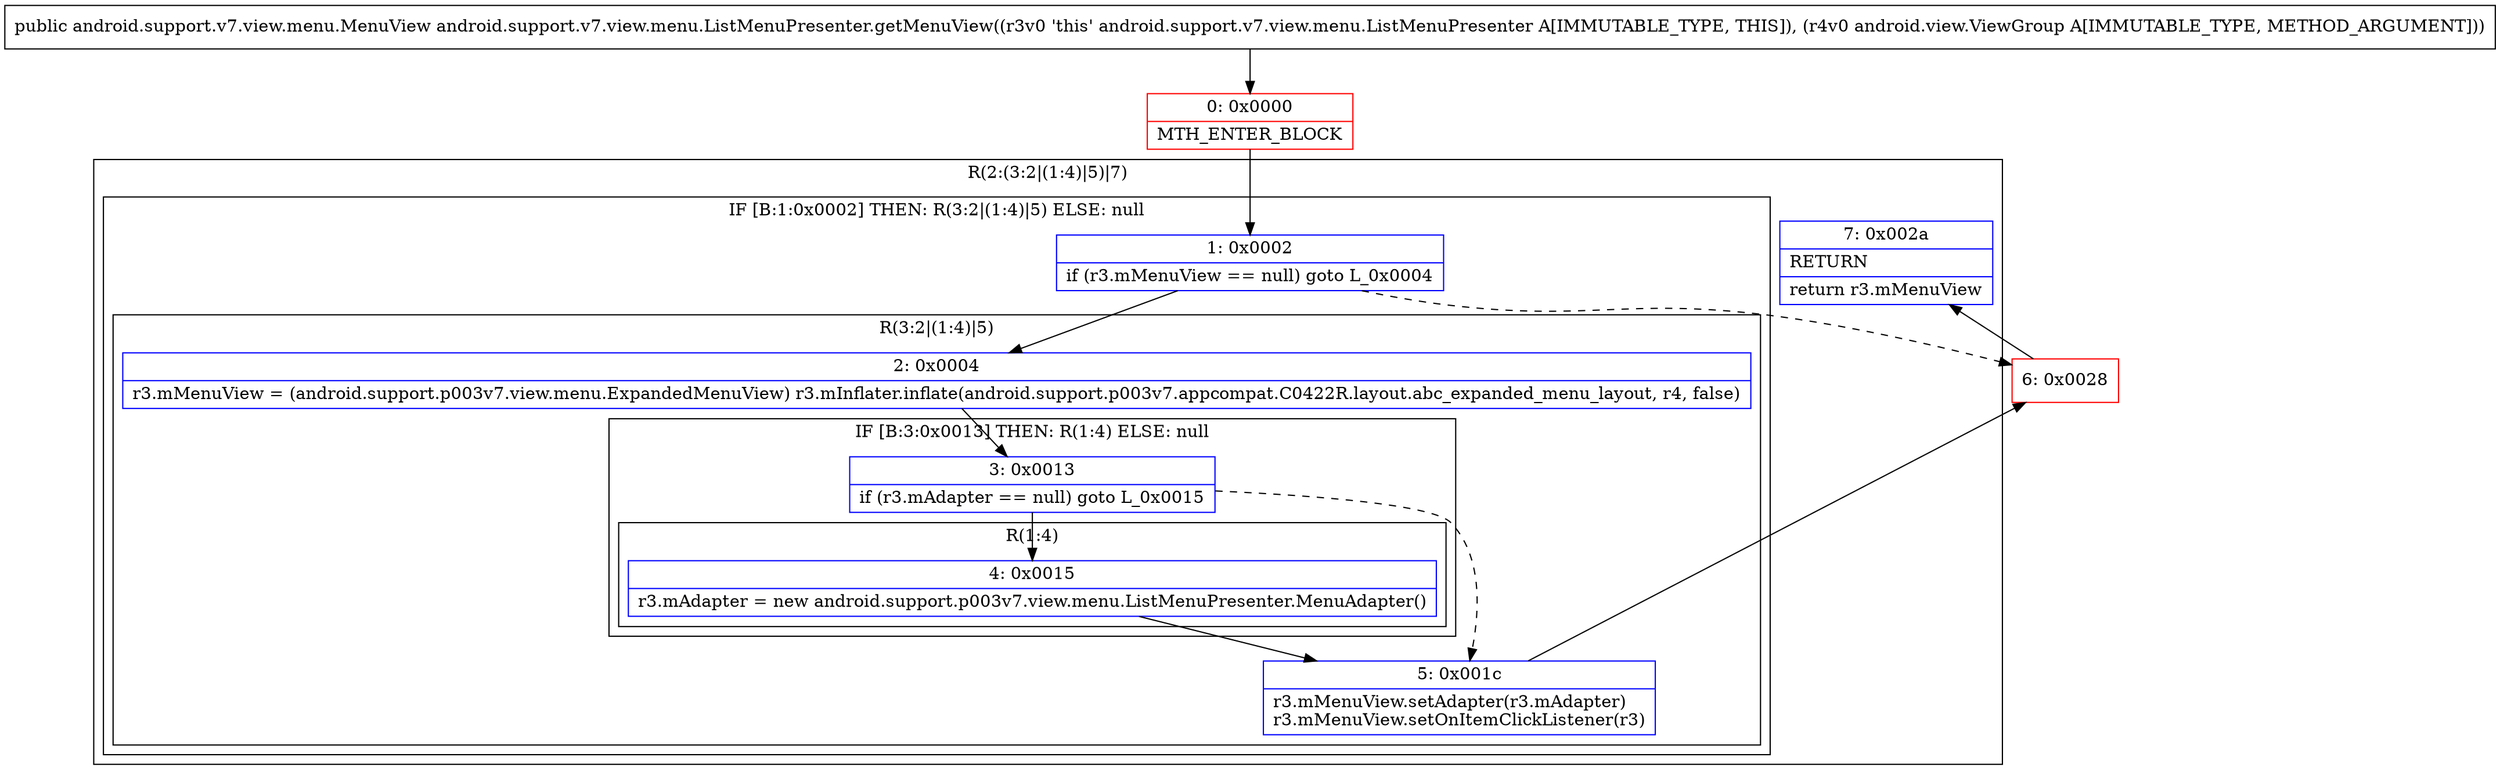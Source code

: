 digraph "CFG forandroid.support.v7.view.menu.ListMenuPresenter.getMenuView(Landroid\/view\/ViewGroup;)Landroid\/support\/v7\/view\/menu\/MenuView;" {
subgraph cluster_Region_519923822 {
label = "R(2:(3:2|(1:4)|5)|7)";
node [shape=record,color=blue];
subgraph cluster_IfRegion_465218762 {
label = "IF [B:1:0x0002] THEN: R(3:2|(1:4)|5) ELSE: null";
node [shape=record,color=blue];
Node_1 [shape=record,label="{1\:\ 0x0002|if (r3.mMenuView == null) goto L_0x0004\l}"];
subgraph cluster_Region_14173523 {
label = "R(3:2|(1:4)|5)";
node [shape=record,color=blue];
Node_2 [shape=record,label="{2\:\ 0x0004|r3.mMenuView = (android.support.p003v7.view.menu.ExpandedMenuView) r3.mInflater.inflate(android.support.p003v7.appcompat.C0422R.layout.abc_expanded_menu_layout, r4, false)\l}"];
subgraph cluster_IfRegion_1105662168 {
label = "IF [B:3:0x0013] THEN: R(1:4) ELSE: null";
node [shape=record,color=blue];
Node_3 [shape=record,label="{3\:\ 0x0013|if (r3.mAdapter == null) goto L_0x0015\l}"];
subgraph cluster_Region_875347602 {
label = "R(1:4)";
node [shape=record,color=blue];
Node_4 [shape=record,label="{4\:\ 0x0015|r3.mAdapter = new android.support.p003v7.view.menu.ListMenuPresenter.MenuAdapter()\l}"];
}
}
Node_5 [shape=record,label="{5\:\ 0x001c|r3.mMenuView.setAdapter(r3.mAdapter)\lr3.mMenuView.setOnItemClickListener(r3)\l}"];
}
}
Node_7 [shape=record,label="{7\:\ 0x002a|RETURN\l|return r3.mMenuView\l}"];
}
Node_0 [shape=record,color=red,label="{0\:\ 0x0000|MTH_ENTER_BLOCK\l}"];
Node_6 [shape=record,color=red,label="{6\:\ 0x0028}"];
MethodNode[shape=record,label="{public android.support.v7.view.menu.MenuView android.support.v7.view.menu.ListMenuPresenter.getMenuView((r3v0 'this' android.support.v7.view.menu.ListMenuPresenter A[IMMUTABLE_TYPE, THIS]), (r4v0 android.view.ViewGroup A[IMMUTABLE_TYPE, METHOD_ARGUMENT])) }"];
MethodNode -> Node_0;
Node_1 -> Node_2;
Node_1 -> Node_6[style=dashed];
Node_2 -> Node_3;
Node_3 -> Node_4;
Node_3 -> Node_5[style=dashed];
Node_4 -> Node_5;
Node_5 -> Node_6;
Node_0 -> Node_1;
Node_6 -> Node_7;
}

